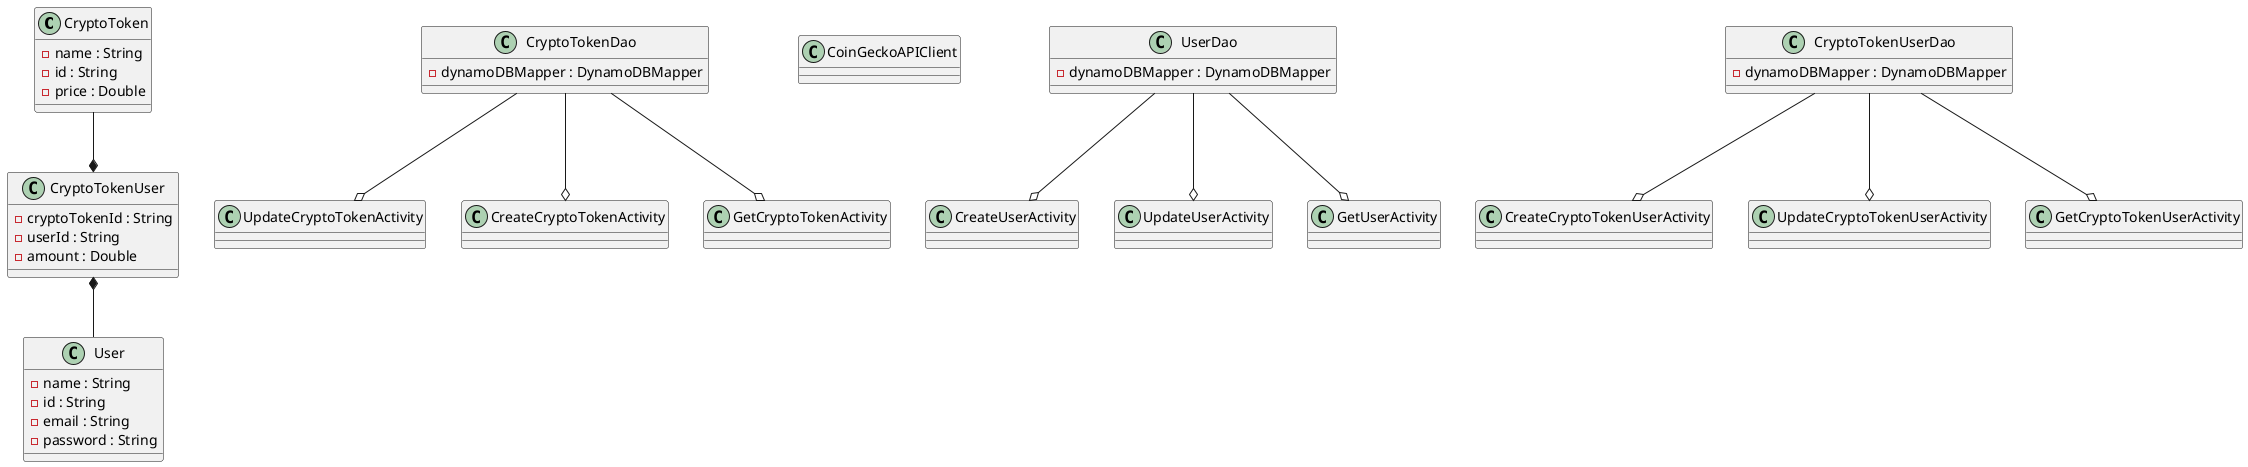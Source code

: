 @startuml
class CryptoToken {
- name : String
- id : String
- price : Double
}

class CryptoTokenUser {
- cryptoTokenId : String
- userId : String
- amount : Double
}

class User {
- name : String
- id : String
- email : String
- password : String
}

class CryptoTokenDao {
- dynamoDBMapper : DynamoDBMapper
}

class CoinGeckoAPIClient {

}

class UserDao {
- dynamoDBMapper : DynamoDBMapper
}

class CryptoTokenUserDao {
- dynamoDBMapper : DynamoDBMapper
}

class UpdateCryptoTokenActivity {

}

class CreateCryptoTokenActivity {

}

class GetCryptoTokenActivity {

}

class CreateCryptoTokenUserActivity {

}

class UpdateCryptoTokenUserActivity {

}

class GetCryptoTokenUserActivity {

}

class CreateUserActivity {

}

class UpdateUserActivity {

}

class GetUserActivity {

}



CryptoToken --* CryptoTokenUser
CryptoTokenUser *-- User

CryptoTokenDao --o UpdateCryptoTokenActivity
CryptoTokenDao --o GetCryptoTokenActivity
CryptoTokenDao --o CreateCryptoTokenActivity

CryptoTokenUserDao --o UpdateCryptoTokenUserActivity
CryptoTokenUserDao --o GetCryptoTokenUserActivity
CryptoTokenUserDao --o CreateCryptoTokenUserActivity

UserDao --o UpdateUserActivity
UserDao --o CreateUserActivity
UserDao --o GetUserActivity




@enduml